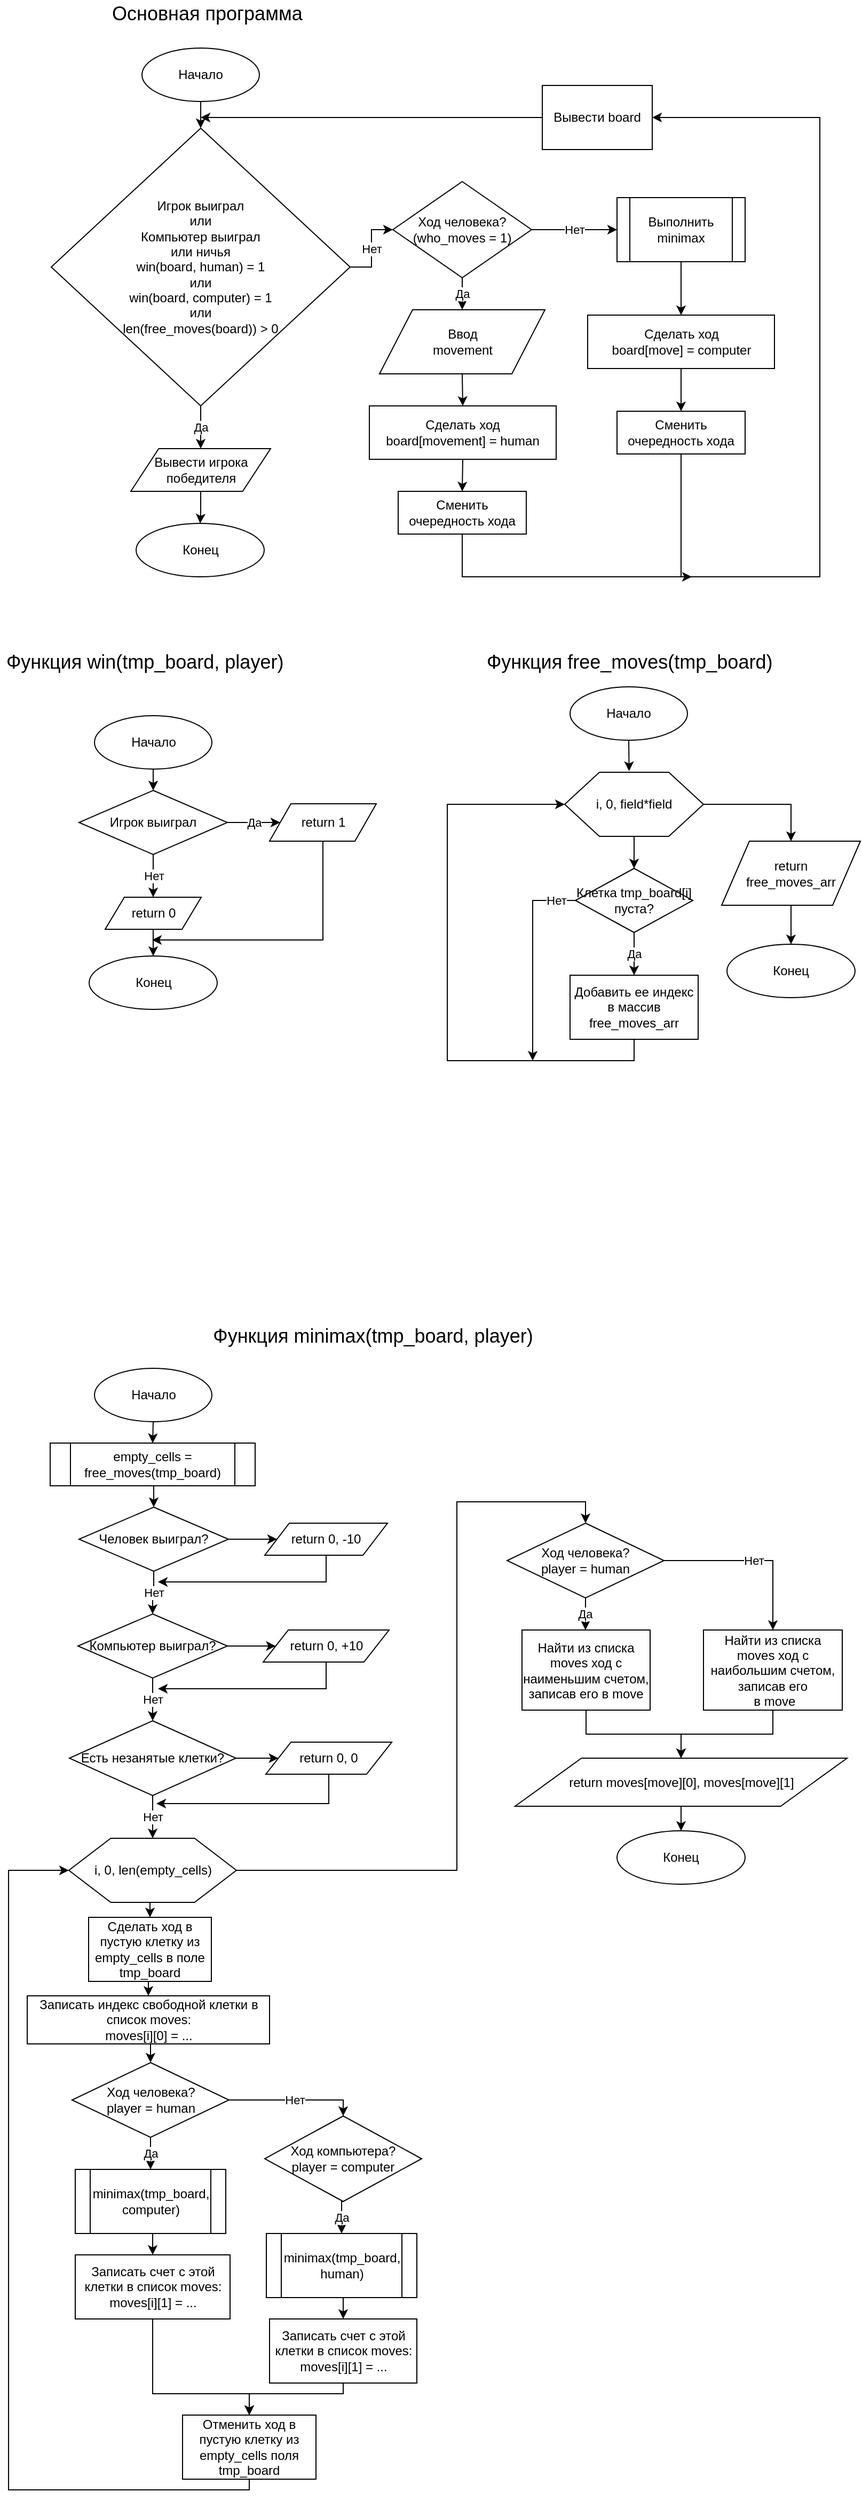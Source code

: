 <mxfile version="10.5.4"><diagram id="Dklp9N5IPhrPH29EbZA4" name="Page-1"><mxGraphModel dx="1394" dy="755" grid="1" gridSize="10" guides="1" tooltips="1" connect="1" arrows="1" fold="1" page="1" pageScale="1" pageWidth="827" pageHeight="1169" math="0" shadow="0"><root><mxCell id="0"/><mxCell id="1" parent="0"/><mxCell id="JrSHh-Tefnjvsd5lrAK5-1" style="edgeStyle=orthogonalEdgeStyle;rounded=0;orthogonalLoop=1;jettySize=auto;html=1;exitX=0.5;exitY=1;exitDx=0;exitDy=0;entryX=0.5;entryY=0;entryDx=0;entryDy=0;" edge="1" parent="1" source="JrSHh-Tefnjvsd5lrAK5-2" target="JrSHh-Tefnjvsd5lrAK5-5"><mxGeometry relative="1" as="geometry"/></mxCell><mxCell id="JrSHh-Tefnjvsd5lrAK5-2" value="Начало" style="ellipse;whiteSpace=wrap;html=1;" vertex="1" parent="1"><mxGeometry x="145" y="114" width="110" height="50" as="geometry"/></mxCell><mxCell id="JrSHh-Tefnjvsd5lrAK5-4" value="Нет" style="edgeStyle=orthogonalEdgeStyle;rounded=0;orthogonalLoop=1;jettySize=auto;html=1;exitX=1;exitY=0.5;exitDx=0;exitDy=0;entryX=0;entryY=0.5;entryDx=0;entryDy=0;" edge="1" parent="1" source="JrSHh-Tefnjvsd5lrAK5-5" target="JrSHh-Tefnjvsd5lrAK5-9"><mxGeometry relative="1" as="geometry"/></mxCell><mxCell id="JrSHh-Tefnjvsd5lrAK5-126" value="Да" style="edgeStyle=orthogonalEdgeStyle;rounded=0;orthogonalLoop=1;jettySize=auto;html=1;exitX=0.5;exitY=1;exitDx=0;exitDy=0;entryX=0.5;entryY=0;entryDx=0;entryDy=0;" edge="1" parent="1" source="JrSHh-Tefnjvsd5lrAK5-5" target="JrSHh-Tefnjvsd5lrAK5-123"><mxGeometry relative="1" as="geometry"/></mxCell><mxCell id="JrSHh-Tefnjvsd5lrAK5-5" value="Игрок выиграл&lt;br&gt;или&lt;br&gt;Компьютер выиграл&lt;br&gt;или ничья&lt;br&gt;win(board, human) = 1&lt;br&gt;или&lt;br&gt;win(board, computer) = 1&lt;br&gt;или&lt;br&gt;len(free_moves(board)) &amp;gt; 0&lt;br&gt;" style="rhombus;whiteSpace=wrap;html=1;" vertex="1" parent="1"><mxGeometry x="60" y="189" width="280" height="260" as="geometry"/></mxCell><mxCell id="JrSHh-Tefnjvsd5lrAK5-6" value="Конец" style="ellipse;whiteSpace=wrap;html=1;" vertex="1" parent="1"><mxGeometry x="139.5" y="559" width="120" height="50" as="geometry"/></mxCell><mxCell id="JrSHh-Tefnjvsd5lrAK5-7" value="Да" style="edgeStyle=orthogonalEdgeStyle;rounded=0;orthogonalLoop=1;jettySize=auto;html=1;exitX=0.5;exitY=1;exitDx=0;exitDy=0;" edge="1" parent="1" source="JrSHh-Tefnjvsd5lrAK5-9" target="JrSHh-Tefnjvsd5lrAK5-11"><mxGeometry relative="1" as="geometry"/></mxCell><mxCell id="JrSHh-Tefnjvsd5lrAK5-8" value="Нет&lt;br&gt;" style="edgeStyle=orthogonalEdgeStyle;rounded=0;orthogonalLoop=1;jettySize=auto;html=1;exitX=1;exitY=0.5;exitDx=0;exitDy=0;entryX=0;entryY=0.5;entryDx=0;entryDy=0;" edge="1" parent="1" source="JrSHh-Tefnjvsd5lrAK5-9" target="JrSHh-Tefnjvsd5lrAK5-17"><mxGeometry relative="1" as="geometry"/></mxCell><mxCell id="JrSHh-Tefnjvsd5lrAK5-9" value="Ход человека?&lt;br&gt;(who_moves = 1)&lt;br&gt;" style="rhombus;whiteSpace=wrap;html=1;" vertex="1" parent="1"><mxGeometry x="380" y="239" width="130" height="90" as="geometry"/></mxCell><mxCell id="JrSHh-Tefnjvsd5lrAK5-10" style="edgeStyle=orthogonalEdgeStyle;rounded=0;orthogonalLoop=1;jettySize=auto;html=1;exitX=0.5;exitY=1;exitDx=0;exitDy=0;entryX=0.5;entryY=0;entryDx=0;entryDy=0;" edge="1" parent="1" source="JrSHh-Tefnjvsd5lrAK5-11" target="JrSHh-Tefnjvsd5lrAK5-13"><mxGeometry relative="1" as="geometry"/></mxCell><mxCell id="JrSHh-Tefnjvsd5lrAK5-11" value="Ввод&lt;br&gt;movement" style="shape=parallelogram;perimeter=parallelogramPerimeter;whiteSpace=wrap;html=1;" vertex="1" parent="1"><mxGeometry x="367.5" y="359" width="155" height="60" as="geometry"/></mxCell><mxCell id="JrSHh-Tefnjvsd5lrAK5-12" style="edgeStyle=orthogonalEdgeStyle;rounded=0;orthogonalLoop=1;jettySize=auto;html=1;exitX=0.5;exitY=1;exitDx=0;exitDy=0;entryX=0.5;entryY=0;entryDx=0;entryDy=0;" edge="1" parent="1" source="JrSHh-Tefnjvsd5lrAK5-13" target="JrSHh-Tefnjvsd5lrAK5-15"><mxGeometry relative="1" as="geometry"/></mxCell><mxCell id="JrSHh-Tefnjvsd5lrAK5-13" value="Сделать ход&lt;br&gt;board[movement] = human&lt;br&gt;" style="rounded=0;whiteSpace=wrap;html=1;" vertex="1" parent="1"><mxGeometry x="358" y="449" width="175" height="50" as="geometry"/></mxCell><mxCell id="JrSHh-Tefnjvsd5lrAK5-14" style="edgeStyle=orthogonalEdgeStyle;rounded=0;orthogonalLoop=1;jettySize=auto;html=1;exitX=0.5;exitY=1;exitDx=0;exitDy=0;" edge="1" parent="1" source="JrSHh-Tefnjvsd5lrAK5-15"><mxGeometry relative="1" as="geometry"><mxPoint x="660" y="609" as="targetPoint"/><Array as="points"><mxPoint x="445" y="609"/><mxPoint x="650" y="609"/></Array></mxGeometry></mxCell><mxCell id="JrSHh-Tefnjvsd5lrAK5-15" value="Сменить очередность хода" style="rounded=0;whiteSpace=wrap;html=1;" vertex="1" parent="1"><mxGeometry x="385" y="529" width="120" height="40" as="geometry"/></mxCell><mxCell id="JrSHh-Tefnjvsd5lrAK5-16" style="edgeStyle=orthogonalEdgeStyle;rounded=0;orthogonalLoop=1;jettySize=auto;html=1;exitX=0.5;exitY=1;exitDx=0;exitDy=0;" edge="1" parent="1" source="JrSHh-Tefnjvsd5lrAK5-17" target="JrSHh-Tefnjvsd5lrAK5-19"><mxGeometry relative="1" as="geometry"/></mxCell><mxCell id="JrSHh-Tefnjvsd5lrAK5-17" value="Выполнить minimax" style="shape=process;whiteSpace=wrap;html=1;backgroundOutline=1;" vertex="1" parent="1"><mxGeometry x="590" y="254" width="120" height="60" as="geometry"/></mxCell><mxCell id="JrSHh-Tefnjvsd5lrAK5-18" style="edgeStyle=orthogonalEdgeStyle;rounded=0;orthogonalLoop=1;jettySize=auto;html=1;exitX=0.5;exitY=1;exitDx=0;exitDy=0;entryX=0.5;entryY=0;entryDx=0;entryDy=0;" edge="1" parent="1" source="JrSHh-Tefnjvsd5lrAK5-19" target="JrSHh-Tefnjvsd5lrAK5-21"><mxGeometry relative="1" as="geometry"/></mxCell><mxCell id="JrSHh-Tefnjvsd5lrAK5-19" value="Сделать ход&lt;br&gt;board[move] = computer&lt;br&gt;" style="rounded=0;whiteSpace=wrap;html=1;" vertex="1" parent="1"><mxGeometry x="562.5" y="364" width="175" height="50" as="geometry"/></mxCell><mxCell id="JrSHh-Tefnjvsd5lrAK5-20" style="edgeStyle=orthogonalEdgeStyle;rounded=0;orthogonalLoop=1;jettySize=auto;html=1;exitX=0.5;exitY=1;exitDx=0;exitDy=0;entryX=1;entryY=0.5;entryDx=0;entryDy=0;" edge="1" parent="1" source="JrSHh-Tefnjvsd5lrAK5-21" target="JrSHh-Tefnjvsd5lrAK5-23"><mxGeometry relative="1" as="geometry"><mxPoint x="620" y="179" as="targetPoint"/><Array as="points"><mxPoint x="650" y="609"/><mxPoint x="780" y="609"/><mxPoint x="780" y="179"/></Array></mxGeometry></mxCell><mxCell id="JrSHh-Tefnjvsd5lrAK5-21" value="Сменить очередность хода" style="rounded=0;whiteSpace=wrap;html=1;" vertex="1" parent="1"><mxGeometry x="590" y="454" width="120" height="40" as="geometry"/></mxCell><mxCell id="JrSHh-Tefnjvsd5lrAK5-22" style="edgeStyle=orthogonalEdgeStyle;rounded=0;orthogonalLoop=1;jettySize=auto;html=1;exitX=0;exitY=0.5;exitDx=0;exitDy=0;" edge="1" parent="1" source="JrSHh-Tefnjvsd5lrAK5-23"><mxGeometry relative="1" as="geometry"><mxPoint x="200" y="179" as="targetPoint"/></mxGeometry></mxCell><mxCell id="JrSHh-Tefnjvsd5lrAK5-23" value="Вывести board" style="rounded=0;whiteSpace=wrap;html=1;" vertex="1" parent="1"><mxGeometry x="520" y="149" width="103" height="60" as="geometry"/></mxCell><mxCell id="JrSHh-Tefnjvsd5lrAK5-24" value="&lt;font style=&quot;font-size: 18px&quot;&gt;Функция win(tmp_board, player)&lt;/font&gt;" style="text;html=1;resizable=0;points=[];autosize=1;align=left;verticalAlign=top;spacingTop=-4;" vertex="1" parent="1"><mxGeometry x="16" y="676" width="280" height="20" as="geometry"/></mxCell><mxCell id="JrSHh-Tefnjvsd5lrAK5-25" style="edgeStyle=orthogonalEdgeStyle;rounded=0;orthogonalLoop=1;jettySize=auto;html=1;exitX=0.5;exitY=1;exitDx=0;exitDy=0;entryX=0.5;entryY=0;entryDx=0;entryDy=0;" edge="1" parent="1" source="JrSHh-Tefnjvsd5lrAK5-26" target="JrSHh-Tefnjvsd5lrAK5-30"><mxGeometry relative="1" as="geometry"/></mxCell><mxCell id="JrSHh-Tefnjvsd5lrAK5-26" value="Начало" style="ellipse;whiteSpace=wrap;html=1;" vertex="1" parent="1"><mxGeometry x="100.5" y="739" width="110" height="50" as="geometry"/></mxCell><mxCell id="JrSHh-Tefnjvsd5lrAK5-27" value="Конец" style="ellipse;whiteSpace=wrap;html=1;" vertex="1" parent="1"><mxGeometry x="95.5" y="964" width="120" height="50" as="geometry"/></mxCell><mxCell id="JrSHh-Tefnjvsd5lrAK5-28" value="Нет" style="edgeStyle=orthogonalEdgeStyle;rounded=0;orthogonalLoop=1;jettySize=auto;html=1;exitX=0.5;exitY=1;exitDx=0;exitDy=0;entryX=0.5;entryY=0;entryDx=0;entryDy=0;" edge="1" parent="1" source="JrSHh-Tefnjvsd5lrAK5-30" target="JrSHh-Tefnjvsd5lrAK5-34"><mxGeometry relative="1" as="geometry"/></mxCell><mxCell id="JrSHh-Tefnjvsd5lrAK5-29" value="Да" style="edgeStyle=orthogonalEdgeStyle;rounded=0;orthogonalLoop=1;jettySize=auto;html=1;exitX=1;exitY=0.5;exitDx=0;exitDy=0;entryX=0;entryY=0.5;entryDx=0;entryDy=0;" edge="1" parent="1" source="JrSHh-Tefnjvsd5lrAK5-30" target="JrSHh-Tefnjvsd5lrAK5-32"><mxGeometry relative="1" as="geometry"/></mxCell><mxCell id="JrSHh-Tefnjvsd5lrAK5-30" value="Игрок выиграл" style="rhombus;whiteSpace=wrap;html=1;" vertex="1" parent="1"><mxGeometry x="86" y="809" width="139" height="60" as="geometry"/></mxCell><mxCell id="JrSHh-Tefnjvsd5lrAK5-31" style="edgeStyle=orthogonalEdgeStyle;rounded=0;orthogonalLoop=1;jettySize=auto;html=1;exitX=0.5;exitY=1;exitDx=0;exitDy=0;" edge="1" parent="1" source="JrSHh-Tefnjvsd5lrAK5-32"><mxGeometry relative="1" as="geometry"><mxPoint x="154.5" y="949" as="targetPoint"/><Array as="points"><mxPoint x="314.5" y="949"/></Array></mxGeometry></mxCell><mxCell id="JrSHh-Tefnjvsd5lrAK5-32" value="return 1" style="shape=parallelogram;perimeter=parallelogramPerimeter;whiteSpace=wrap;html=1;" vertex="1" parent="1"><mxGeometry x="264.5" y="821.5" width="100" height="35" as="geometry"/></mxCell><mxCell id="JrSHh-Tefnjvsd5lrAK5-33" style="edgeStyle=orthogonalEdgeStyle;rounded=0;orthogonalLoop=1;jettySize=auto;html=1;exitX=0.5;exitY=1;exitDx=0;exitDy=0;entryX=0.5;entryY=0;entryDx=0;entryDy=0;" edge="1" parent="1" source="JrSHh-Tefnjvsd5lrAK5-34" target="JrSHh-Tefnjvsd5lrAK5-27"><mxGeometry relative="1" as="geometry"/></mxCell><mxCell id="JrSHh-Tefnjvsd5lrAK5-34" value="return 0" style="shape=parallelogram;perimeter=parallelogramPerimeter;whiteSpace=wrap;html=1;" vertex="1" parent="1"><mxGeometry x="110.5" y="909" width="90" height="30" as="geometry"/></mxCell><mxCell id="JrSHh-Tefnjvsd5lrAK5-35" value="&lt;font style=&quot;font-size: 18px&quot;&gt;Основная программа&lt;/font&gt;" style="text;html=1;resizable=0;points=[];autosize=1;align=left;verticalAlign=top;spacingTop=-4;" vertex="1" parent="1"><mxGeometry x="115" y="69" width="190" height="20" as="geometry"/></mxCell><mxCell id="JrSHh-Tefnjvsd5lrAK5-36" value="&lt;font style=&quot;font-size: 18px&quot;&gt;Функция free_moves(tmp_board)&lt;/font&gt;" style="text;html=1;resizable=0;points=[];autosize=1;align=left;verticalAlign=top;spacingTop=-4;" vertex="1" parent="1"><mxGeometry x="466" y="676" width="280" height="20" as="geometry"/></mxCell><mxCell id="JrSHh-Tefnjvsd5lrAK5-37" style="edgeStyle=orthogonalEdgeStyle;rounded=0;orthogonalLoop=1;jettySize=auto;html=1;exitX=0.5;exitY=1;exitDx=0;exitDy=0;entryX=0.5;entryY=0;entryDx=0;entryDy=0;" edge="1" parent="1" source="JrSHh-Tefnjvsd5lrAK5-39" target="JrSHh-Tefnjvsd5lrAK5-42"><mxGeometry relative="1" as="geometry"/></mxCell><mxCell id="JrSHh-Tefnjvsd5lrAK5-127" style="edgeStyle=orthogonalEdgeStyle;rounded=0;orthogonalLoop=1;jettySize=auto;html=1;exitX=1;exitY=0.5;exitDx=0;exitDy=0;entryX=0.5;entryY=0;entryDx=0;entryDy=0;" edge="1" parent="1" source="JrSHh-Tefnjvsd5lrAK5-39" target="JrSHh-Tefnjvsd5lrAK5-49"><mxGeometry relative="1" as="geometry"/></mxCell><mxCell id="JrSHh-Tefnjvsd5lrAK5-39" value="i, 0, field*field" style="shape=hexagon;perimeter=hexagonPerimeter2;whiteSpace=wrap;html=1;" vertex="1" parent="1"><mxGeometry x="541" y="792" width="130" height="60" as="geometry"/></mxCell><mxCell id="JrSHh-Tefnjvsd5lrAK5-40" value="Да" style="edgeStyle=orthogonalEdgeStyle;rounded=0;orthogonalLoop=1;jettySize=auto;html=1;exitX=0.5;exitY=1;exitDx=0;exitDy=0;entryX=0.5;entryY=0;entryDx=0;entryDy=0;" edge="1" parent="1" source="JrSHh-Tefnjvsd5lrAK5-42" target="JrSHh-Tefnjvsd5lrAK5-44"><mxGeometry relative="1" as="geometry"/></mxCell><mxCell id="JrSHh-Tefnjvsd5lrAK5-41" value="Нет" style="edgeStyle=orthogonalEdgeStyle;rounded=0;orthogonalLoop=1;jettySize=auto;html=1;exitX=0;exitY=0.5;exitDx=0;exitDy=0;" edge="1" parent="1" source="JrSHh-Tefnjvsd5lrAK5-42"><mxGeometry x="-0.807" relative="1" as="geometry"><mxPoint x="511" y="1062" as="targetPoint"/><Array as="points"><mxPoint x="511" y="912"/><mxPoint x="511" y="1062"/></Array><mxPoint as="offset"/></mxGeometry></mxCell><mxCell id="JrSHh-Tefnjvsd5lrAK5-42" value="Клетка tmp_board[i] пуста?" style="rhombus;whiteSpace=wrap;html=1;" vertex="1" parent="1"><mxGeometry x="551" y="882" width="110" height="60" as="geometry"/></mxCell><mxCell id="JrSHh-Tefnjvsd5lrAK5-43" style="edgeStyle=orthogonalEdgeStyle;rounded=0;orthogonalLoop=1;jettySize=auto;html=1;exitX=0.5;exitY=1;exitDx=0;exitDy=0;entryX=0;entryY=0.5;entryDx=0;entryDy=0;" edge="1" parent="1" source="JrSHh-Tefnjvsd5lrAK5-44" target="JrSHh-Tefnjvsd5lrAK5-39"><mxGeometry relative="1" as="geometry"><mxPoint x="491" y="812" as="targetPoint"/><Array as="points"><mxPoint x="606" y="1062"/><mxPoint x="431" y="1062"/><mxPoint x="431" y="822"/></Array></mxGeometry></mxCell><mxCell id="JrSHh-Tefnjvsd5lrAK5-44" value="Добавить ее индекс в массив free_moves_arr" style="rounded=0;whiteSpace=wrap;html=1;" vertex="1" parent="1"><mxGeometry x="546" y="982" width="120" height="60" as="geometry"/></mxCell><mxCell id="JrSHh-Tefnjvsd5lrAK5-45" style="edgeStyle=orthogonalEdgeStyle;rounded=0;orthogonalLoop=1;jettySize=auto;html=1;exitX=0.5;exitY=1;exitDx=0;exitDy=0;entryX=0.464;entryY=-0.019;entryDx=0;entryDy=0;entryPerimeter=0;" edge="1" parent="1" source="JrSHh-Tefnjvsd5lrAK5-46" target="JrSHh-Tefnjvsd5lrAK5-39"><mxGeometry relative="1" as="geometry"/></mxCell><mxCell id="JrSHh-Tefnjvsd5lrAK5-46" value="Начало" style="ellipse;whiteSpace=wrap;html=1;" vertex="1" parent="1"><mxGeometry x="546" y="712" width="110" height="50" as="geometry"/></mxCell><mxCell id="JrSHh-Tefnjvsd5lrAK5-47" value="Конец" style="ellipse;whiteSpace=wrap;html=1;" vertex="1" parent="1"><mxGeometry x="693" y="953" width="120" height="50" as="geometry"/></mxCell><mxCell id="JrSHh-Tefnjvsd5lrAK5-128" style="edgeStyle=orthogonalEdgeStyle;rounded=0;orthogonalLoop=1;jettySize=auto;html=1;exitX=0.5;exitY=1;exitDx=0;exitDy=0;entryX=0.5;entryY=0;entryDx=0;entryDy=0;" edge="1" parent="1" source="JrSHh-Tefnjvsd5lrAK5-49" target="JrSHh-Tefnjvsd5lrAK5-47"><mxGeometry relative="1" as="geometry"/></mxCell><mxCell id="JrSHh-Tefnjvsd5lrAK5-49" value="return&lt;br&gt;free_moves_arr" style="shape=parallelogram;perimeter=parallelogramPerimeter;whiteSpace=wrap;html=1;" vertex="1" parent="1"><mxGeometry x="688" y="856.5" width="130" height="60" as="geometry"/></mxCell><mxCell id="JrSHh-Tefnjvsd5lrAK5-50" value="&lt;font style=&quot;font-size: 18px&quot;&gt;Функция minimax(tmp_board, player)&lt;/font&gt;" style="text;html=1;strokeColor=none;fillColor=none;align=center;verticalAlign=middle;whiteSpace=wrap;rounded=0;" vertex="1" parent="1"><mxGeometry x="172" y="1310" width="379" height="20" as="geometry"/></mxCell><mxCell id="JrSHh-Tefnjvsd5lrAK5-51" style="edgeStyle=orthogonalEdgeStyle;rounded=0;orthogonalLoop=1;jettySize=auto;html=1;exitX=0.5;exitY=1;exitDx=0;exitDy=0;entryX=0.5;entryY=0;entryDx=0;entryDy=0;" edge="1" parent="1" source="JrSHh-Tefnjvsd5lrAK5-52" target="JrSHh-Tefnjvsd5lrAK5-54"><mxGeometry relative="1" as="geometry"/></mxCell><mxCell id="JrSHh-Tefnjvsd5lrAK5-52" value="Начало" style="ellipse;whiteSpace=wrap;html=1;" vertex="1" parent="1"><mxGeometry x="100.5" y="1350" width="110" height="50" as="geometry"/></mxCell><mxCell id="JrSHh-Tefnjvsd5lrAK5-53" style="edgeStyle=orthogonalEdgeStyle;rounded=0;orthogonalLoop=1;jettySize=auto;html=1;exitX=0.5;exitY=1;exitDx=0;exitDy=0;entryX=0.5;entryY=0;entryDx=0;entryDy=0;" edge="1" parent="1" source="JrSHh-Tefnjvsd5lrAK5-54" target="JrSHh-Tefnjvsd5lrAK5-57"><mxGeometry relative="1" as="geometry"/></mxCell><mxCell id="JrSHh-Tefnjvsd5lrAK5-54" value="empty_cells = free_moves(tmp_board)" style="shape=process;whiteSpace=wrap;html=1;backgroundOutline=1;" vertex="1" parent="1"><mxGeometry x="59" y="1420" width="192" height="40" as="geometry"/></mxCell><mxCell id="JrSHh-Tefnjvsd5lrAK5-55" value="Нет" style="edgeStyle=orthogonalEdgeStyle;rounded=0;orthogonalLoop=1;jettySize=auto;html=1;exitX=0.5;exitY=1;exitDx=0;exitDy=0;entryX=0.5;entryY=0;entryDx=0;entryDy=0;" edge="1" parent="1" source="JrSHh-Tefnjvsd5lrAK5-57" target="JrSHh-Tefnjvsd5lrAK5-60"><mxGeometry relative="1" as="geometry"/></mxCell><mxCell id="JrSHh-Tefnjvsd5lrAK5-56" style="edgeStyle=orthogonalEdgeStyle;rounded=0;orthogonalLoop=1;jettySize=auto;html=1;exitX=1;exitY=0.5;exitDx=0;exitDy=0;entryX=0;entryY=0.5;entryDx=0;entryDy=0;" edge="1" parent="1" source="JrSHh-Tefnjvsd5lrAK5-57" target="JrSHh-Tefnjvsd5lrAK5-62"><mxGeometry relative="1" as="geometry"/></mxCell><mxCell id="JrSHh-Tefnjvsd5lrAK5-57" value="Человек выиграл?&lt;br&gt;" style="rhombus;whiteSpace=wrap;html=1;" vertex="1" parent="1"><mxGeometry x="86" y="1480" width="140" height="60" as="geometry"/></mxCell><mxCell id="JrSHh-Tefnjvsd5lrAK5-58" style="edgeStyle=orthogonalEdgeStyle;rounded=0;orthogonalLoop=1;jettySize=auto;html=1;exitX=1;exitY=0.5;exitDx=0;exitDy=0;entryX=0;entryY=0.5;entryDx=0;entryDy=0;" edge="1" parent="1" source="JrSHh-Tefnjvsd5lrAK5-60" target="JrSHh-Tefnjvsd5lrAK5-64"><mxGeometry relative="1" as="geometry"/></mxCell><mxCell id="JrSHh-Tefnjvsd5lrAK5-59" value="Нет" style="edgeStyle=orthogonalEdgeStyle;rounded=0;orthogonalLoop=1;jettySize=auto;html=1;exitX=0.5;exitY=1;exitDx=0;exitDy=0;entryX=0.5;entryY=0;entryDx=0;entryDy=0;" edge="1" parent="1" source="JrSHh-Tefnjvsd5lrAK5-60" target="JrSHh-Tefnjvsd5lrAK5-67"><mxGeometry relative="1" as="geometry"/></mxCell><mxCell id="JrSHh-Tefnjvsd5lrAK5-60" value="Компьютер выиграл?" style="rhombus;whiteSpace=wrap;html=1;" vertex="1" parent="1"><mxGeometry x="85" y="1580" width="140" height="60" as="geometry"/></mxCell><mxCell id="JrSHh-Tefnjvsd5lrAK5-61" style="edgeStyle=orthogonalEdgeStyle;rounded=0;orthogonalLoop=1;jettySize=auto;html=1;exitX=0.5;exitY=1;exitDx=0;exitDy=0;" edge="1" parent="1" source="JrSHh-Tefnjvsd5lrAK5-62"><mxGeometry relative="1" as="geometry"><mxPoint x="160" y="1550" as="targetPoint"/><Array as="points"><mxPoint x="318" y="1550"/><mxPoint x="180" y="1550"/></Array></mxGeometry></mxCell><mxCell id="JrSHh-Tefnjvsd5lrAK5-62" value="return 0, -10" style="shape=parallelogram;perimeter=parallelogramPerimeter;whiteSpace=wrap;html=1;" vertex="1" parent="1"><mxGeometry x="260" y="1495" width="115" height="30" as="geometry"/></mxCell><mxCell id="JrSHh-Tefnjvsd5lrAK5-63" style="edgeStyle=orthogonalEdgeStyle;rounded=0;orthogonalLoop=1;jettySize=auto;html=1;exitX=0.5;exitY=1;exitDx=0;exitDy=0;" edge="1" parent="1" source="JrSHh-Tefnjvsd5lrAK5-64"><mxGeometry relative="1" as="geometry"><mxPoint x="160" y="1650" as="targetPoint"/><Array as="points"><mxPoint x="318" y="1650"/><mxPoint x="190" y="1650"/></Array></mxGeometry></mxCell><mxCell id="JrSHh-Tefnjvsd5lrAK5-64" value="return 0, +10" style="shape=parallelogram;perimeter=parallelogramPerimeter;whiteSpace=wrap;html=1;" vertex="1" parent="1"><mxGeometry x="258.5" y="1595" width="118" height="30" as="geometry"/></mxCell><mxCell id="JrSHh-Tefnjvsd5lrAK5-65" style="edgeStyle=orthogonalEdgeStyle;rounded=0;orthogonalLoop=1;jettySize=auto;html=1;exitX=1;exitY=0.5;exitDx=0;exitDy=0;entryX=0;entryY=0.5;entryDx=0;entryDy=0;" edge="1" parent="1" source="JrSHh-Tefnjvsd5lrAK5-67" target="JrSHh-Tefnjvsd5lrAK5-69"><mxGeometry relative="1" as="geometry"/></mxCell><mxCell id="JrSHh-Tefnjvsd5lrAK5-66" value="Нет" style="edgeStyle=orthogonalEdgeStyle;rounded=0;orthogonalLoop=1;jettySize=auto;html=1;exitX=0.5;exitY=1;exitDx=0;exitDy=0;entryX=0.5;entryY=0;entryDx=0;entryDy=0;" edge="1" parent="1" source="JrSHh-Tefnjvsd5lrAK5-67" target="JrSHh-Tefnjvsd5lrAK5-71"><mxGeometry relative="1" as="geometry"/></mxCell><mxCell id="JrSHh-Tefnjvsd5lrAK5-67" value="Есть незанятые клетки?&lt;br&gt;" style="rhombus;whiteSpace=wrap;html=1;" vertex="1" parent="1"><mxGeometry x="77" y="1680" width="156" height="70" as="geometry"/></mxCell><mxCell id="JrSHh-Tefnjvsd5lrAK5-68" style="edgeStyle=orthogonalEdgeStyle;rounded=0;orthogonalLoop=1;jettySize=auto;html=1;exitX=0.5;exitY=1;exitDx=0;exitDy=0;" edge="1" parent="1" source="JrSHh-Tefnjvsd5lrAK5-69"><mxGeometry relative="1" as="geometry"><mxPoint x="158.5" y="1757.5" as="targetPoint"/><Array as="points"><mxPoint x="316.5" y="1757.5"/><mxPoint x="188.5" y="1757.5"/></Array></mxGeometry></mxCell><mxCell id="JrSHh-Tefnjvsd5lrAK5-69" value="return 0, 0" style="shape=parallelogram;perimeter=parallelogramPerimeter;whiteSpace=wrap;html=1;" vertex="1" parent="1"><mxGeometry x="261" y="1700" width="118" height="30" as="geometry"/></mxCell><mxCell id="JrSHh-Tefnjvsd5lrAK5-70" style="edgeStyle=orthogonalEdgeStyle;rounded=0;orthogonalLoop=1;jettySize=auto;html=1;exitX=0.5;exitY=1;exitDx=0;exitDy=0;entryX=0.5;entryY=0;entryDx=0;entryDy=0;" edge="1" parent="1" source="JrSHh-Tefnjvsd5lrAK5-71" target="JrSHh-Tefnjvsd5lrAK5-73"><mxGeometry relative="1" as="geometry"/></mxCell><mxCell id="JrSHh-Tefnjvsd5lrAK5-105" style="edgeStyle=orthogonalEdgeStyle;rounded=0;orthogonalLoop=1;jettySize=auto;html=1;exitX=1;exitY=0.5;exitDx=0;exitDy=0;entryX=0.5;entryY=0;entryDx=0;entryDy=0;" edge="1" parent="1" source="JrSHh-Tefnjvsd5lrAK5-71" target="JrSHh-Tefnjvsd5lrAK5-93"><mxGeometry relative="1" as="geometry"><Array as="points"><mxPoint x="440" y="1820"/><mxPoint x="440" y="1475"/><mxPoint x="561" y="1475"/></Array></mxGeometry></mxCell><mxCell id="JrSHh-Tefnjvsd5lrAK5-71" value="i, 0, len(empty_cells)" style="shape=hexagon;perimeter=hexagonPerimeter2;whiteSpace=wrap;html=1;" vertex="1" parent="1"><mxGeometry x="76.5" y="1790" width="157" height="60" as="geometry"/></mxCell><mxCell id="JrSHh-Tefnjvsd5lrAK5-72" style="edgeStyle=orthogonalEdgeStyle;rounded=0;orthogonalLoop=1;jettySize=auto;html=1;exitX=0.5;exitY=1;exitDx=0;exitDy=0;entryX=0.5;entryY=0;entryDx=0;entryDy=0;" edge="1" parent="1" source="JrSHh-Tefnjvsd5lrAK5-73" target="JrSHh-Tefnjvsd5lrAK5-86"><mxGeometry relative="1" as="geometry"/></mxCell><mxCell id="JrSHh-Tefnjvsd5lrAK5-73" value="Сделать ход в пустую клетку из empty_cells в поле tmp_board" style="rounded=0;whiteSpace=wrap;html=1;" vertex="1" parent="1"><mxGeometry x="95" y="1864" width="115" height="60" as="geometry"/></mxCell><mxCell id="JrSHh-Tefnjvsd5lrAK5-74" value="Нет" style="edgeStyle=orthogonalEdgeStyle;rounded=0;orthogonalLoop=1;jettySize=auto;html=1;exitX=1;exitY=0.5;exitDx=0;exitDy=0;entryX=0.5;entryY=0;entryDx=0;entryDy=0;" edge="1" parent="1" source="JrSHh-Tefnjvsd5lrAK5-76" target="JrSHh-Tefnjvsd5lrAK5-78"><mxGeometry relative="1" as="geometry"><Array as="points"><mxPoint x="334" y="2035"/></Array></mxGeometry></mxCell><mxCell id="JrSHh-Tefnjvsd5lrAK5-75" value="Да" style="edgeStyle=orthogonalEdgeStyle;rounded=0;orthogonalLoop=1;jettySize=auto;html=1;exitX=0.5;exitY=1;exitDx=0;exitDy=0;entryX=0.5;entryY=0;entryDx=0;entryDy=0;" edge="1" parent="1" source="JrSHh-Tefnjvsd5lrAK5-76" target="JrSHh-Tefnjvsd5lrAK5-80"><mxGeometry relative="1" as="geometry"/></mxCell><mxCell id="JrSHh-Tefnjvsd5lrAK5-76" value="Ход человека?&lt;br&gt;player = human&lt;br&gt;" style="rhombus;whiteSpace=wrap;html=1;" vertex="1" parent="1"><mxGeometry x="79.5" y="2000" width="147" height="70" as="geometry"/></mxCell><mxCell id="JrSHh-Tefnjvsd5lrAK5-77" value="Да" style="edgeStyle=orthogonalEdgeStyle;rounded=0;orthogonalLoop=1;jettySize=auto;html=1;exitX=0.5;exitY=1;exitDx=0;exitDy=0;entryX=0.5;entryY=0;entryDx=0;entryDy=0;" edge="1" parent="1" source="JrSHh-Tefnjvsd5lrAK5-78" target="JrSHh-Tefnjvsd5lrAK5-82"><mxGeometry relative="1" as="geometry"/></mxCell><mxCell id="JrSHh-Tefnjvsd5lrAK5-78" value="Ход компьютера?&lt;br&gt;player = computer&lt;br&gt;" style="rhombus;whiteSpace=wrap;html=1;" vertex="1" parent="1"><mxGeometry x="260" y="2050" width="147" height="80" as="geometry"/></mxCell><mxCell id="JrSHh-Tefnjvsd5lrAK5-79" style="edgeStyle=orthogonalEdgeStyle;rounded=0;orthogonalLoop=1;jettySize=auto;html=1;exitX=0.5;exitY=1;exitDx=0;exitDy=0;entryX=0.5;entryY=0;entryDx=0;entryDy=0;" edge="1" parent="1" source="JrSHh-Tefnjvsd5lrAK5-80" target="JrSHh-Tefnjvsd5lrAK5-88"><mxGeometry relative="1" as="geometry"/></mxCell><mxCell id="JrSHh-Tefnjvsd5lrAK5-80" value="minimax(tmp_board, computer)" style="shape=process;whiteSpace=wrap;html=1;backgroundOutline=1;" vertex="1" parent="1"><mxGeometry x="82.5" y="2100" width="141" height="60" as="geometry"/></mxCell><mxCell id="JrSHh-Tefnjvsd5lrAK5-81" style="edgeStyle=orthogonalEdgeStyle;rounded=0;orthogonalLoop=1;jettySize=auto;html=1;exitX=0.5;exitY=1;exitDx=0;exitDy=0;entryX=0.5;entryY=0;entryDx=0;entryDy=0;" edge="1" parent="1" source="JrSHh-Tefnjvsd5lrAK5-82" target="JrSHh-Tefnjvsd5lrAK5-90"><mxGeometry relative="1" as="geometry"/></mxCell><mxCell id="JrSHh-Tefnjvsd5lrAK5-82" value="minimax(tmp_board, human)" style="shape=process;whiteSpace=wrap;html=1;backgroundOutline=1;" vertex="1" parent="1"><mxGeometry x="261.5" y="2160" width="141" height="60" as="geometry"/></mxCell><mxCell id="JrSHh-Tefnjvsd5lrAK5-104" style="edgeStyle=orthogonalEdgeStyle;rounded=0;orthogonalLoop=1;jettySize=auto;html=1;exitX=0.5;exitY=1;exitDx=0;exitDy=0;entryX=0;entryY=0.5;entryDx=0;entryDy=0;" edge="1" parent="1" source="JrSHh-Tefnjvsd5lrAK5-84" target="JrSHh-Tefnjvsd5lrAK5-71"><mxGeometry relative="1" as="geometry"><Array as="points"><mxPoint x="245" y="2400"/><mxPoint x="20" y="2400"/><mxPoint x="20" y="1820"/></Array></mxGeometry></mxCell><mxCell id="JrSHh-Tefnjvsd5lrAK5-84" value="Отменить ход в пустую клетку из empty_cells поля tmp_board" style="rounded=0;whiteSpace=wrap;html=1;" vertex="1" parent="1"><mxGeometry x="183" y="2330" width="125" height="60" as="geometry"/></mxCell><mxCell id="JrSHh-Tefnjvsd5lrAK5-85" style="edgeStyle=orthogonalEdgeStyle;rounded=0;orthogonalLoop=1;jettySize=auto;html=1;exitX=0.5;exitY=1;exitDx=0;exitDy=0;entryX=0.5;entryY=0;entryDx=0;entryDy=0;" edge="1" parent="1" source="JrSHh-Tefnjvsd5lrAK5-86" target="JrSHh-Tefnjvsd5lrAK5-76"><mxGeometry relative="1" as="geometry"/></mxCell><mxCell id="JrSHh-Tefnjvsd5lrAK5-86" value="Записать индекс свободной клетки в список moves:&lt;br&gt;moves[i][0] = ...&lt;br&gt;" style="rounded=0;whiteSpace=wrap;html=1;" vertex="1" parent="1"><mxGeometry x="37.5" y="1937.5" width="227" height="45" as="geometry"/></mxCell><mxCell id="JrSHh-Tefnjvsd5lrAK5-129" style="edgeStyle=orthogonalEdgeStyle;rounded=0;orthogonalLoop=1;jettySize=auto;html=1;exitX=0.5;exitY=1;exitDx=0;exitDy=0;entryX=0.5;entryY=0;entryDx=0;entryDy=0;" edge="1" parent="1" source="JrSHh-Tefnjvsd5lrAK5-88" target="JrSHh-Tefnjvsd5lrAK5-84"><mxGeometry relative="1" as="geometry"><Array as="points"><mxPoint x="155" y="2310"/><mxPoint x="246" y="2310"/></Array></mxGeometry></mxCell><mxCell id="JrSHh-Tefnjvsd5lrAK5-88" value="Записать счет с этой клетки в список moves:&lt;br&gt;moves[i][1] = ...&lt;br&gt;" style="rounded=0;whiteSpace=wrap;html=1;" vertex="1" parent="1"><mxGeometry x="82.5" y="2180" width="145" height="60" as="geometry"/></mxCell><mxCell id="JrSHh-Tefnjvsd5lrAK5-131" style="edgeStyle=orthogonalEdgeStyle;rounded=0;orthogonalLoop=1;jettySize=auto;html=1;exitX=0.5;exitY=1;exitDx=0;exitDy=0;entryX=0.5;entryY=0;entryDx=0;entryDy=0;" edge="1" parent="1" source="JrSHh-Tefnjvsd5lrAK5-90" target="JrSHh-Tefnjvsd5lrAK5-84"><mxGeometry relative="1" as="geometry"><Array as="points"><mxPoint x="334" y="2310"/><mxPoint x="246" y="2310"/></Array></mxGeometry></mxCell><mxCell id="JrSHh-Tefnjvsd5lrAK5-90" value="Записать счет с этой клетки в список moves:&lt;br&gt;moves[i][1] = ..." style="rounded=0;whiteSpace=wrap;html=1;" vertex="1" parent="1"><mxGeometry x="264.5" y="2240" width="138" height="60" as="geometry"/></mxCell><mxCell id="JrSHh-Tefnjvsd5lrAK5-92" value="Да" style="edgeStyle=orthogonalEdgeStyle;rounded=0;orthogonalLoop=1;jettySize=auto;html=1;exitX=0.5;exitY=1;exitDx=0;exitDy=0;entryX=0.5;entryY=0;entryDx=0;entryDy=0;" edge="1" parent="1" source="JrSHh-Tefnjvsd5lrAK5-93"><mxGeometry relative="1" as="geometry"><mxPoint x="560.405" y="1595.143" as="targetPoint"/></mxGeometry></mxCell><mxCell id="JrSHh-Tefnjvsd5lrAK5-110" value="Нет" style="edgeStyle=orthogonalEdgeStyle;rounded=0;orthogonalLoop=1;jettySize=auto;html=1;exitX=1;exitY=0.5;exitDx=0;exitDy=0;" edge="1" parent="1" source="JrSHh-Tefnjvsd5lrAK5-93" target="JrSHh-Tefnjvsd5lrAK5-99"><mxGeometry relative="1" as="geometry"/></mxCell><mxCell id="JrSHh-Tefnjvsd5lrAK5-93" value="Ход человека?&lt;br&gt;player = human&lt;br&gt;" style="rhombus;whiteSpace=wrap;html=1;" vertex="1" parent="1"><mxGeometry x="487" y="1495" width="147" height="70" as="geometry"/></mxCell><mxCell id="JrSHh-Tefnjvsd5lrAK5-119" style="edgeStyle=orthogonalEdgeStyle;rounded=0;orthogonalLoop=1;jettySize=auto;html=1;exitX=0.5;exitY=1;exitDx=0;exitDy=0;" edge="1" parent="1" source="JrSHh-Tefnjvsd5lrAK5-97" target="JrSHh-Tefnjvsd5lrAK5-101"><mxGeometry relative="1" as="geometry"/></mxCell><mxCell id="JrSHh-Tefnjvsd5lrAK5-97" value="Найти из списка moves ход с наименьшим счетом, записав его в move" style="rounded=0;whiteSpace=wrap;html=1;" vertex="1" parent="1"><mxGeometry x="501" y="1595" width="120" height="75" as="geometry"/></mxCell><mxCell id="JrSHh-Tefnjvsd5lrAK5-120" style="edgeStyle=orthogonalEdgeStyle;rounded=0;orthogonalLoop=1;jettySize=auto;html=1;exitX=0.5;exitY=1;exitDx=0;exitDy=0;" edge="1" parent="1" source="JrSHh-Tefnjvsd5lrAK5-99" target="JrSHh-Tefnjvsd5lrAK5-101"><mxGeometry relative="1" as="geometry"/></mxCell><mxCell id="JrSHh-Tefnjvsd5lrAK5-99" value="Найти из списка moves ход с наибольшим счетом, записав его&lt;br&gt;&amp;nbsp;в move" style="rounded=0;whiteSpace=wrap;html=1;" vertex="1" parent="1"><mxGeometry x="671" y="1595" width="130" height="75" as="geometry"/></mxCell><mxCell id="JrSHh-Tefnjvsd5lrAK5-100" style="edgeStyle=orthogonalEdgeStyle;rounded=0;orthogonalLoop=1;jettySize=auto;html=1;exitX=0.5;exitY=1;exitDx=0;exitDy=0;entryX=0.5;entryY=0;entryDx=0;entryDy=0;" edge="1" parent="1" source="JrSHh-Tefnjvsd5lrAK5-101" target="JrSHh-Tefnjvsd5lrAK5-102"><mxGeometry relative="1" as="geometry"/></mxCell><mxCell id="JrSHh-Tefnjvsd5lrAK5-101" value="return moves[move][0], moves[move][1]" style="shape=parallelogram;perimeter=parallelogramPerimeter;whiteSpace=wrap;html=1;" vertex="1" parent="1"><mxGeometry x="494.5" y="1715" width="311" height="45" as="geometry"/></mxCell><mxCell id="JrSHh-Tefnjvsd5lrAK5-102" value="Конец" style="ellipse;whiteSpace=wrap;html=1;" vertex="1" parent="1"><mxGeometry x="590" y="1783" width="120" height="50" as="geometry"/></mxCell><mxCell id="JrSHh-Tefnjvsd5lrAK5-125" style="edgeStyle=orthogonalEdgeStyle;rounded=0;orthogonalLoop=1;jettySize=auto;html=1;exitX=0.5;exitY=1;exitDx=0;exitDy=0;" edge="1" parent="1" source="JrSHh-Tefnjvsd5lrAK5-123" target="JrSHh-Tefnjvsd5lrAK5-6"><mxGeometry relative="1" as="geometry"/></mxCell><mxCell id="JrSHh-Tefnjvsd5lrAK5-123" value="Вывести игрока победителя" style="shape=parallelogram;perimeter=parallelogramPerimeter;whiteSpace=wrap;html=1;" vertex="1" parent="1"><mxGeometry x="134.5" y="489" width="131" height="40" as="geometry"/></mxCell></root></mxGraphModel></diagram></mxfile>
